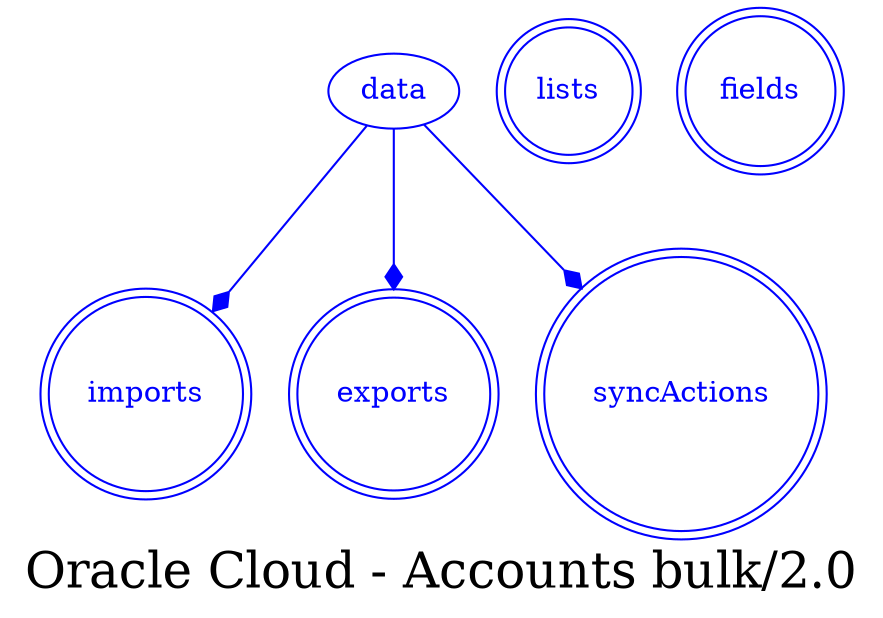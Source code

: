 digraph LexiconGraph {
graph[label="Oracle Cloud - Accounts bulk/2.0", fontsize=24]
splines=true
"imports" [color=blue, fontcolor=blue, shape=doublecircle]
"lists" [color=blue, fontcolor=blue, shape=doublecircle]
"exports" [color=blue, fontcolor=blue, shape=doublecircle]
"fields" [color=blue, fontcolor=blue, shape=doublecircle]
"syncActions" [color=blue, fontcolor=blue, shape=doublecircle]
"data" -> "imports" [color=blue, fontcolor=blue, arrowhead=diamond, arrowtail=none]
"data" [color=blue, fontcolor=blue, shape=ellipse]
"data" -> "exports" [color=blue, fontcolor=blue, arrowhead=diamond, arrowtail=none]
"data" -> "syncActions" [color=blue, fontcolor=blue, arrowhead=diamond, arrowtail=none]
}
